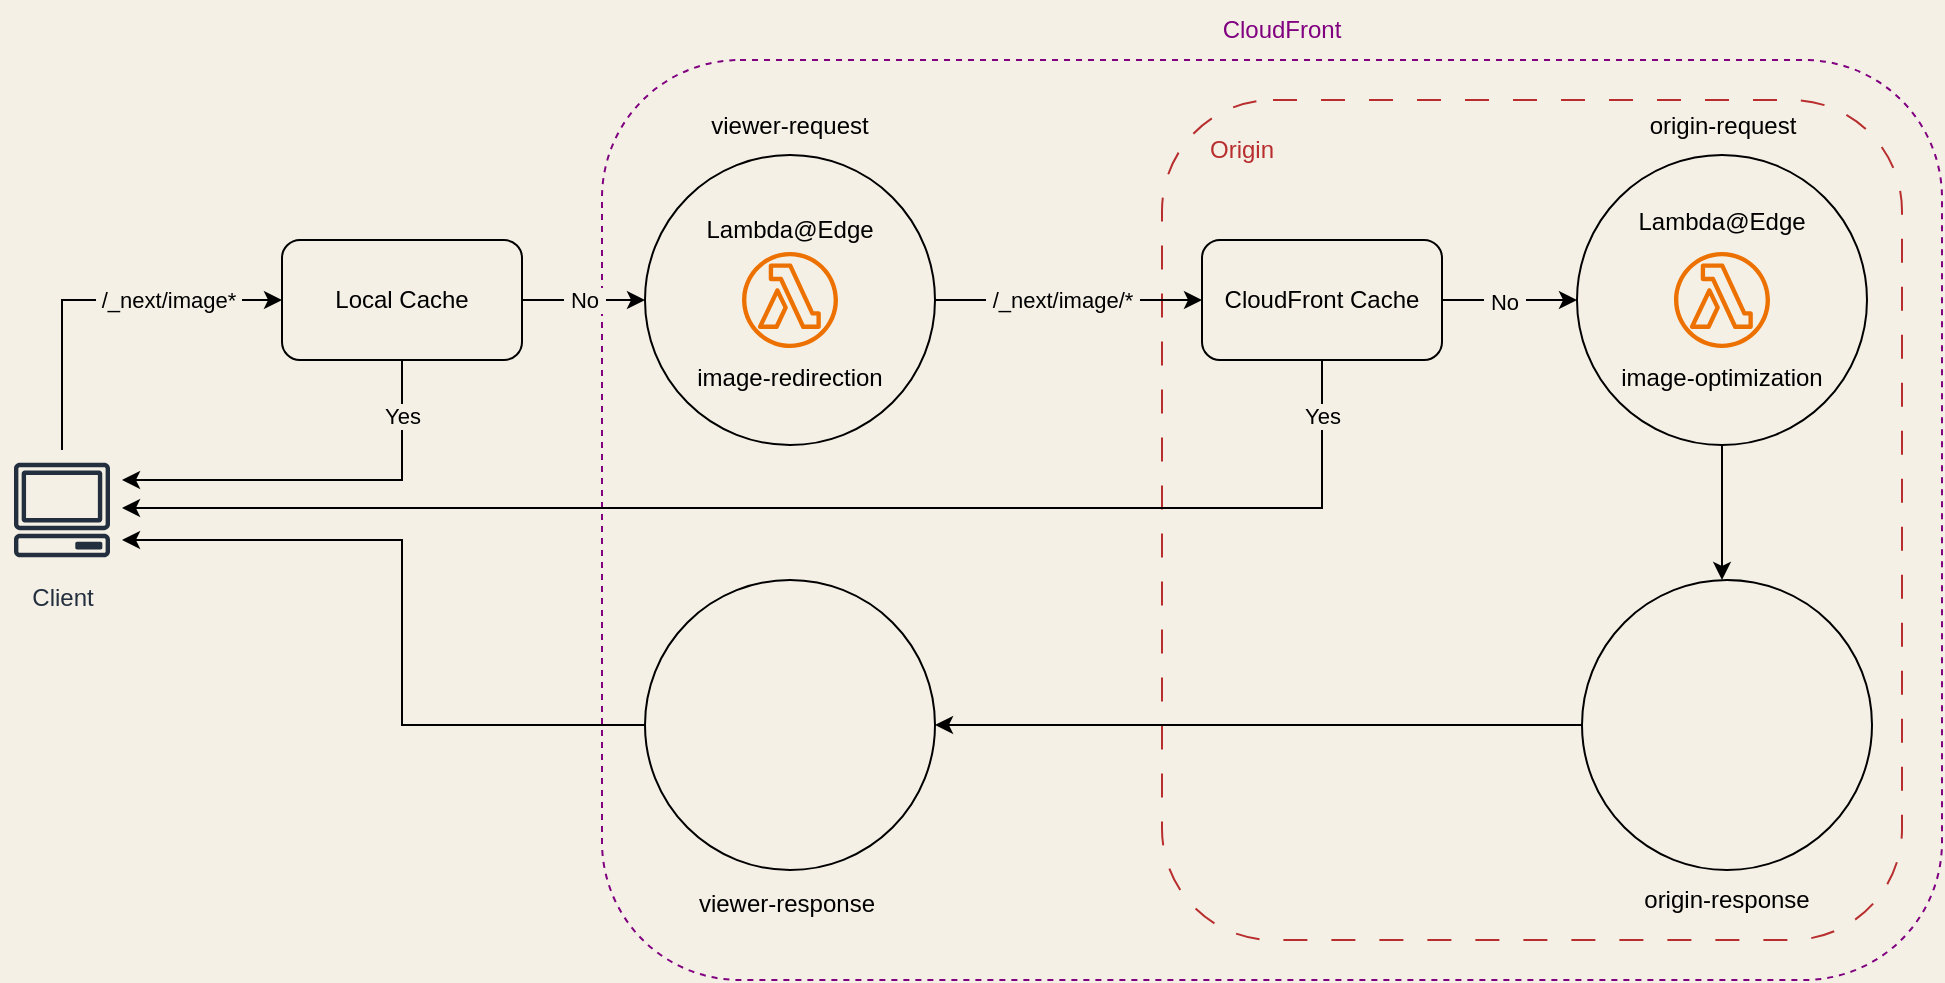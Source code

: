 <mxfile version="22.1.3" type="device">
  <diagram name="Page-1" id="0Jlue8JM9_nb3-bwZYf0">
    <mxGraphModel dx="622" dy="249" grid="0" gridSize="10" guides="1" tooltips="1" connect="1" arrows="1" fold="1" page="1" pageScale="1" pageWidth="1050" pageHeight="550" background="#F4F0E6" math="0" shadow="0">
      <root>
        <mxCell id="0" />
        <mxCell id="1" parent="0" />
        <mxCell id="Byr1w5icudwakq76xwVK-36" value="" style="ellipse;whiteSpace=wrap;html=1;aspect=fixed;fillColor=none;" parent="1" vertex="1">
          <mxGeometry x="827.5" y="107.5" width="145" height="145" as="geometry" />
        </mxCell>
        <mxCell id="Byr1w5icudwakq76xwVK-43" value="" style="rounded=1;whiteSpace=wrap;html=1;fillColor=none;strokeColor=#800080;dashed=1;" parent="1" vertex="1">
          <mxGeometry x="340" y="60" width="670" height="460" as="geometry" />
        </mxCell>
        <mxCell id="UGmEdehNRF1hxf0zbxYz-1" value="" style="rounded=1;whiteSpace=wrap;html=1;fontColor=default;fillColor=none;dashed=1;dashPattern=12 12;strokeColor=#B82E2E;" parent="1" vertex="1">
          <mxGeometry x="620" y="80" width="370" height="420" as="geometry" />
        </mxCell>
        <mxCell id="Byr1w5icudwakq76xwVK-25" value="" style="ellipse;whiteSpace=wrap;html=1;aspect=fixed;fillColor=none;" parent="1" vertex="1">
          <mxGeometry x="361.5" y="107.5" width="145" height="145" as="geometry" />
        </mxCell>
        <mxCell id="Byr1w5icudwakq76xwVK-12" value="" style="edgeStyle=orthogonalEdgeStyle;rounded=0;orthogonalLoop=1;jettySize=auto;html=1;" parent="1" source="Byr1w5icudwakq76xwVK-4" target="Byr1w5icudwakq76xwVK-6" edge="1">
          <mxGeometry relative="1" as="geometry">
            <mxPoint x="90.0" y="314" as="targetPoint" />
            <Array as="points">
              <mxPoint x="240" y="270" />
            </Array>
          </mxGeometry>
        </mxCell>
        <mxCell id="Byr1w5icudwakq76xwVK-13" value="&amp;nbsp;Yes&amp;nbsp;" style="edgeLabel;html=1;align=center;verticalAlign=middle;resizable=0;points=[];labelBackgroundColor=#F4F0E6;" parent="Byr1w5icudwakq76xwVK-12" vertex="1" connectable="0">
          <mxGeometry x="-0.629" y="-1" relative="1" as="geometry">
            <mxPoint x="1" y="-9" as="offset" />
          </mxGeometry>
        </mxCell>
        <mxCell id="Byr1w5icudwakq76xwVK-15" value="" style="edgeStyle=orthogonalEdgeStyle;rounded=0;orthogonalLoop=1;jettySize=auto;html=1;entryX=0;entryY=0.5;entryDx=0;entryDy=0;" parent="1" source="Byr1w5icudwakq76xwVK-4" target="Byr1w5icudwakq76xwVK-25" edge="1">
          <mxGeometry relative="1" as="geometry">
            <mxPoint x="370" y="180" as="targetPoint" />
          </mxGeometry>
        </mxCell>
        <mxCell id="Byr1w5icudwakq76xwVK-16" value="&amp;nbsp;No&amp;nbsp;" style="edgeLabel;html=1;align=center;verticalAlign=middle;resizable=0;points=[];labelBackgroundColor=#F4F0E6;" parent="Byr1w5icudwakq76xwVK-15" vertex="1" connectable="0">
          <mxGeometry x="0.147" y="2" relative="1" as="geometry">
            <mxPoint x="-5" y="2" as="offset" />
          </mxGeometry>
        </mxCell>
        <mxCell id="Byr1w5icudwakq76xwVK-4" value="Local Cache" style="rounded=1;whiteSpace=wrap;html=1;fillColor=none;" parent="1" vertex="1">
          <mxGeometry x="180" y="150" width="120" height="60" as="geometry" />
        </mxCell>
        <mxCell id="Byr1w5icudwakq76xwVK-9" value="" style="edgeStyle=orthogonalEdgeStyle;rounded=0;orthogonalLoop=1;jettySize=auto;html=1;entryX=0;entryY=0.5;entryDx=0;entryDy=0;" parent="1" source="Byr1w5icudwakq76xwVK-6" target="Byr1w5icudwakq76xwVK-4" edge="1">
          <mxGeometry relative="1" as="geometry">
            <mxPoint x="60" y="210" as="targetPoint" />
            <Array as="points">
              <mxPoint x="70" y="180" />
            </Array>
          </mxGeometry>
        </mxCell>
        <mxCell id="Byr1w5icudwakq76xwVK-10" value="&amp;nbsp;/_next/image*&amp;nbsp;" style="edgeLabel;html=1;align=center;verticalAlign=middle;resizable=0;points=[];fontColor=default;labelBackgroundColor=#F4F0E6;" parent="Byr1w5icudwakq76xwVK-9" vertex="1" connectable="0">
          <mxGeometry x="0.377" y="-1" relative="1" as="geometry">
            <mxPoint y="-1" as="offset" />
          </mxGeometry>
        </mxCell>
        <mxCell id="Byr1w5icudwakq76xwVK-6" value="Client" style="sketch=0;outlineConnect=0;fontColor=#232F3E;gradientColor=none;strokeColor=#232F3E;fillColor=none;dashed=0;verticalLabelPosition=bottom;verticalAlign=top;align=center;html=1;fontSize=12;fontStyle=0;aspect=fixed;shape=mxgraph.aws4.resourceIcon;resIcon=mxgraph.aws4.client;" parent="1" vertex="1">
          <mxGeometry x="40" y="255" width="60" height="60" as="geometry" />
        </mxCell>
        <mxCell id="Byr1w5icudwakq76xwVK-17" style="edgeStyle=orthogonalEdgeStyle;rounded=0;orthogonalLoop=1;jettySize=auto;html=1;exitX=0.5;exitY=1;exitDx=0;exitDy=0;" parent="1" source="Byr1w5icudwakq76xwVK-7" target="Byr1w5icudwakq76xwVK-6" edge="1">
          <mxGeometry relative="1" as="geometry">
            <mxPoint x="60" y="284" as="targetPoint" />
            <Array as="points">
              <mxPoint x="700" y="284" />
            </Array>
            <mxPoint x="710" y="180" as="sourcePoint" />
          </mxGeometry>
        </mxCell>
        <mxCell id="Byr1w5icudwakq76xwVK-18" value="&amp;nbsp;Yes&amp;nbsp;" style="edgeLabel;html=1;align=center;verticalAlign=middle;resizable=0;points=[];labelBackgroundColor=#F4F0E6;" parent="Byr1w5icudwakq76xwVK-17" vertex="1" connectable="0">
          <mxGeometry x="-0.825" relative="1" as="geometry">
            <mxPoint y="-31" as="offset" />
          </mxGeometry>
        </mxCell>
        <mxCell id="Byr1w5icudwakq76xwVK-32" style="edgeStyle=orthogonalEdgeStyle;rounded=0;orthogonalLoop=1;jettySize=auto;html=1;exitX=1;exitY=0.5;exitDx=0;exitDy=0;entryX=0;entryY=0.5;entryDx=0;entryDy=0;" parent="1" source="Byr1w5icudwakq76xwVK-7" target="Byr1w5icudwakq76xwVK-36" edge="1">
          <mxGeometry relative="1" as="geometry">
            <mxPoint x="870" y="180" as="targetPoint" />
          </mxGeometry>
        </mxCell>
        <mxCell id="Byr1w5icudwakq76xwVK-33" value="&amp;nbsp;No&amp;nbsp;" style="edgeLabel;html=1;align=center;verticalAlign=middle;resizable=0;points=[];labelBackgroundColor=#F4F0E6;" parent="Byr1w5icudwakq76xwVK-32" vertex="1" connectable="0">
          <mxGeometry x="-0.085" y="-1" relative="1" as="geometry">
            <mxPoint as="offset" />
          </mxGeometry>
        </mxCell>
        <mxCell id="Byr1w5icudwakq76xwVK-7" value="CloudFront Cache" style="rounded=1;whiteSpace=wrap;html=1;fillColor=none;" parent="1" vertex="1">
          <mxGeometry x="640" y="150" width="120" height="60" as="geometry" />
        </mxCell>
        <mxCell id="Byr1w5icudwakq76xwVK-20" value="" style="sketch=0;outlineConnect=0;fontColor=#232F3E;gradientColor=none;fillColor=#ED7100;strokeColor=none;dashed=0;verticalLabelPosition=bottom;verticalAlign=top;align=center;html=1;fontSize=12;fontStyle=0;aspect=fixed;pointerEvents=1;shape=mxgraph.aws4.lambda_function;" parent="1" vertex="1">
          <mxGeometry x="410" y="156" width="48" height="48" as="geometry" />
        </mxCell>
        <mxCell id="Byr1w5icudwakq76xwVK-21" value="Lambda@Edge" style="text;html=1;strokeColor=none;fillColor=none;align=center;verticalAlign=middle;whiteSpace=wrap;rounded=0;" parent="1" vertex="1">
          <mxGeometry x="404" y="130" width="60" height="30" as="geometry" />
        </mxCell>
        <mxCell id="Byr1w5icudwakq76xwVK-24" value="image-redirection" style="text;html=1;strokeColor=none;fillColor=none;align=center;verticalAlign=middle;whiteSpace=wrap;rounded=0;" parent="1" vertex="1">
          <mxGeometry x="381" y="204" width="106" height="30" as="geometry" />
        </mxCell>
        <mxCell id="Byr1w5icudwakq76xwVK-26" style="edgeStyle=orthogonalEdgeStyle;rounded=0;orthogonalLoop=1;jettySize=auto;html=1;exitX=1;exitY=0.5;exitDx=0;exitDy=0;entryX=0;entryY=0.5;entryDx=0;entryDy=0;" parent="1" source="Byr1w5icudwakq76xwVK-25" target="Byr1w5icudwakq76xwVK-7" edge="1">
          <mxGeometry relative="1" as="geometry" />
        </mxCell>
        <mxCell id="Byr1w5icudwakq76xwVK-27" value="&amp;nbsp;/_next/image/*&amp;nbsp;" style="edgeLabel;html=1;align=center;verticalAlign=middle;resizable=0;points=[];labelBackgroundColor=#F4F0E6;" parent="Byr1w5icudwakq76xwVK-26" vertex="1" connectable="0">
          <mxGeometry x="-0.075" y="-2" relative="1" as="geometry">
            <mxPoint x="2" y="-2" as="offset" />
          </mxGeometry>
        </mxCell>
        <mxCell id="Byr1w5icudwakq76xwVK-41" style="edgeStyle=orthogonalEdgeStyle;rounded=0;orthogonalLoop=1;jettySize=auto;html=1;exitX=0;exitY=0.5;exitDx=0;exitDy=0;entryX=1;entryY=0.5;entryDx=0;entryDy=0;" parent="1" source="Byr1w5icudwakq76xwVK-28" target="Byr1w5icudwakq76xwVK-39" edge="1">
          <mxGeometry relative="1" as="geometry" />
        </mxCell>
        <mxCell id="Byr1w5icudwakq76xwVK-28" value="" style="ellipse;whiteSpace=wrap;html=1;aspect=fixed;fillColor=none;" parent="1" vertex="1">
          <mxGeometry x="830" y="320" width="145" height="145" as="geometry" />
        </mxCell>
        <mxCell id="Byr1w5icudwakq76xwVK-29" value="" style="sketch=0;outlineConnect=0;fontColor=#232F3E;gradientColor=none;fillColor=#ED7100;strokeColor=none;dashed=0;verticalLabelPosition=bottom;verticalAlign=top;align=center;html=1;fontSize=12;fontStyle=0;aspect=fixed;pointerEvents=1;shape=mxgraph.aws4.lambda_function;" parent="1" vertex="1">
          <mxGeometry x="876" y="156" width="48" height="48" as="geometry" />
        </mxCell>
        <mxCell id="Byr1w5icudwakq76xwVK-30" value="Lambda@Edge" style="text;html=1;strokeColor=none;fillColor=none;align=center;verticalAlign=middle;whiteSpace=wrap;rounded=0;" parent="1" vertex="1">
          <mxGeometry x="870" y="126" width="60" height="30" as="geometry" />
        </mxCell>
        <mxCell id="Byr1w5icudwakq76xwVK-31" value="image-optimization" style="text;html=1;strokeColor=none;fillColor=none;align=center;verticalAlign=middle;whiteSpace=wrap;rounded=0;" parent="1" vertex="1">
          <mxGeometry x="847" y="204" width="106" height="30" as="geometry" />
        </mxCell>
        <mxCell id="Byr1w5icudwakq76xwVK-34" value="viewer-request" style="text;html=1;strokeColor=none;fillColor=none;align=center;verticalAlign=middle;whiteSpace=wrap;rounded=0;" parent="1" vertex="1">
          <mxGeometry x="369" y="77.5" width="130" height="30" as="geometry" />
        </mxCell>
        <mxCell id="Byr1w5icudwakq76xwVK-35" value="origin-response" style="text;html=1;strokeColor=none;fillColor=none;align=center;verticalAlign=middle;whiteSpace=wrap;rounded=0;" parent="1" vertex="1">
          <mxGeometry x="851.25" y="465" width="102.5" height="30" as="geometry" />
        </mxCell>
        <mxCell id="Byr1w5icudwakq76xwVK-37" value="origin-request" style="text;html=1;strokeColor=none;fillColor=none;align=center;verticalAlign=middle;whiteSpace=wrap;rounded=0;" parent="1" vertex="1">
          <mxGeometry x="828.75" y="77.5" width="142.5" height="30" as="geometry" />
        </mxCell>
        <mxCell id="Byr1w5icudwakq76xwVK-38" style="edgeStyle=orthogonalEdgeStyle;rounded=0;orthogonalLoop=1;jettySize=auto;html=1;exitX=0.5;exitY=1;exitDx=0;exitDy=0;" parent="1" source="Byr1w5icudwakq76xwVK-36" edge="1">
          <mxGeometry relative="1" as="geometry">
            <mxPoint x="900" y="320" as="targetPoint" />
          </mxGeometry>
        </mxCell>
        <mxCell id="Byr1w5icudwakq76xwVK-42" style="edgeStyle=orthogonalEdgeStyle;rounded=0;orthogonalLoop=1;jettySize=auto;html=1;exitX=0;exitY=0.5;exitDx=0;exitDy=0;" parent="1" source="Byr1w5icudwakq76xwVK-39" target="Byr1w5icudwakq76xwVK-6" edge="1">
          <mxGeometry relative="1" as="geometry">
            <Array as="points">
              <mxPoint x="240" y="393" />
              <mxPoint x="240" y="300" />
            </Array>
          </mxGeometry>
        </mxCell>
        <mxCell id="Byr1w5icudwakq76xwVK-39" value="" style="ellipse;whiteSpace=wrap;html=1;aspect=fixed;fillColor=none;" parent="1" vertex="1">
          <mxGeometry x="361.5" y="320" width="145" height="145" as="geometry" />
        </mxCell>
        <mxCell id="Byr1w5icudwakq76xwVK-40" value="viewer-response" style="text;html=1;strokeColor=none;fillColor=none;align=center;verticalAlign=middle;whiteSpace=wrap;rounded=0;" parent="1" vertex="1">
          <mxGeometry x="381" y="466.5" width="102.5" height="30" as="geometry" />
        </mxCell>
        <mxCell id="Byr1w5icudwakq76xwVK-44" value="CloudFront" style="text;html=1;strokeColor=none;fillColor=none;align=center;verticalAlign=middle;whiteSpace=wrap;rounded=0;fontColor=#800080;" parent="1" vertex="1">
          <mxGeometry x="650" y="30" width="60" height="30" as="geometry" />
        </mxCell>
        <mxCell id="UGmEdehNRF1hxf0zbxYz-3" value="Origin" style="text;html=1;strokeColor=none;fillColor=none;align=center;verticalAlign=middle;whiteSpace=wrap;rounded=0;fontColor=#B82E2E;" parent="1" vertex="1">
          <mxGeometry x="630" y="90" width="60" height="30" as="geometry" />
        </mxCell>
      </root>
    </mxGraphModel>
  </diagram>
</mxfile>
